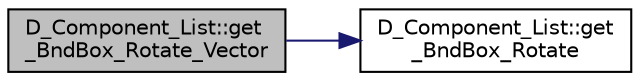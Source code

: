 digraph "D_Component_List::get_BndBox_Rotate_Vector"
{
 // LATEX_PDF_SIZE
  edge [fontname="Helvetica",fontsize="10",labelfontname="Helvetica",labelfontsize="10"];
  node [fontname="Helvetica",fontsize="10",shape=record];
  rankdir="LR";
  Node1 [label="D_Component_List::get\l_BndBox_Rotate_Vector",height=0.2,width=0.4,color="black", fillcolor="grey75", style="filled", fontcolor="black",tooltip=" "];
  Node1 -> Node2 [color="midnightblue",fontsize="10",style="solid",fontname="Helvetica"];
  Node2 [label="D_Component_List::get\l_BndBox_Rotate",height=0.2,width=0.4,color="black", fillcolor="white", style="filled",URL="$class_d___component___list.html#a7ff03290e8aa872a6617d9656aa27a59",tooltip=" "];
}

